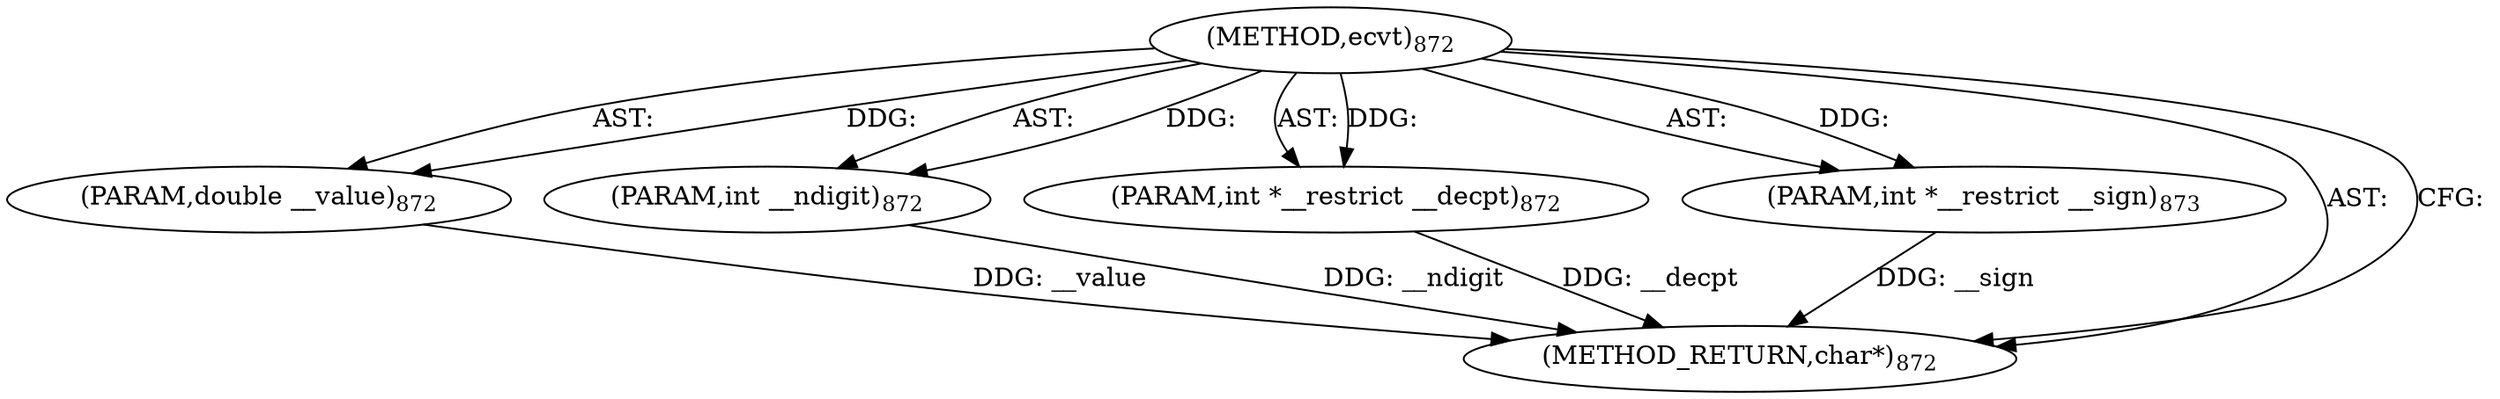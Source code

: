 digraph "ecvt" {  
"33364" [label = <(METHOD,ecvt)<SUB>872</SUB>> ]
"33365" [label = <(PARAM,double __value)<SUB>872</SUB>> ]
"33366" [label = <(PARAM,int __ndigit)<SUB>872</SUB>> ]
"33367" [label = <(PARAM,int *__restrict __decpt)<SUB>872</SUB>> ]
"33368" [label = <(PARAM,int *__restrict __sign)<SUB>873</SUB>> ]
"33369" [label = <(METHOD_RETURN,char*)<SUB>872</SUB>> ]
  "33364" -> "33365"  [ label = "AST: "] 
  "33364" -> "33366"  [ label = "AST: "] 
  "33364" -> "33367"  [ label = "AST: "] 
  "33364" -> "33368"  [ label = "AST: "] 
  "33364" -> "33369"  [ label = "AST: "] 
  "33364" -> "33369"  [ label = "CFG: "] 
  "33365" -> "33369"  [ label = "DDG: __value"] 
  "33366" -> "33369"  [ label = "DDG: __ndigit"] 
  "33367" -> "33369"  [ label = "DDG: __decpt"] 
  "33368" -> "33369"  [ label = "DDG: __sign"] 
  "33364" -> "33365"  [ label = "DDG: "] 
  "33364" -> "33366"  [ label = "DDG: "] 
  "33364" -> "33367"  [ label = "DDG: "] 
  "33364" -> "33368"  [ label = "DDG: "] 
}
